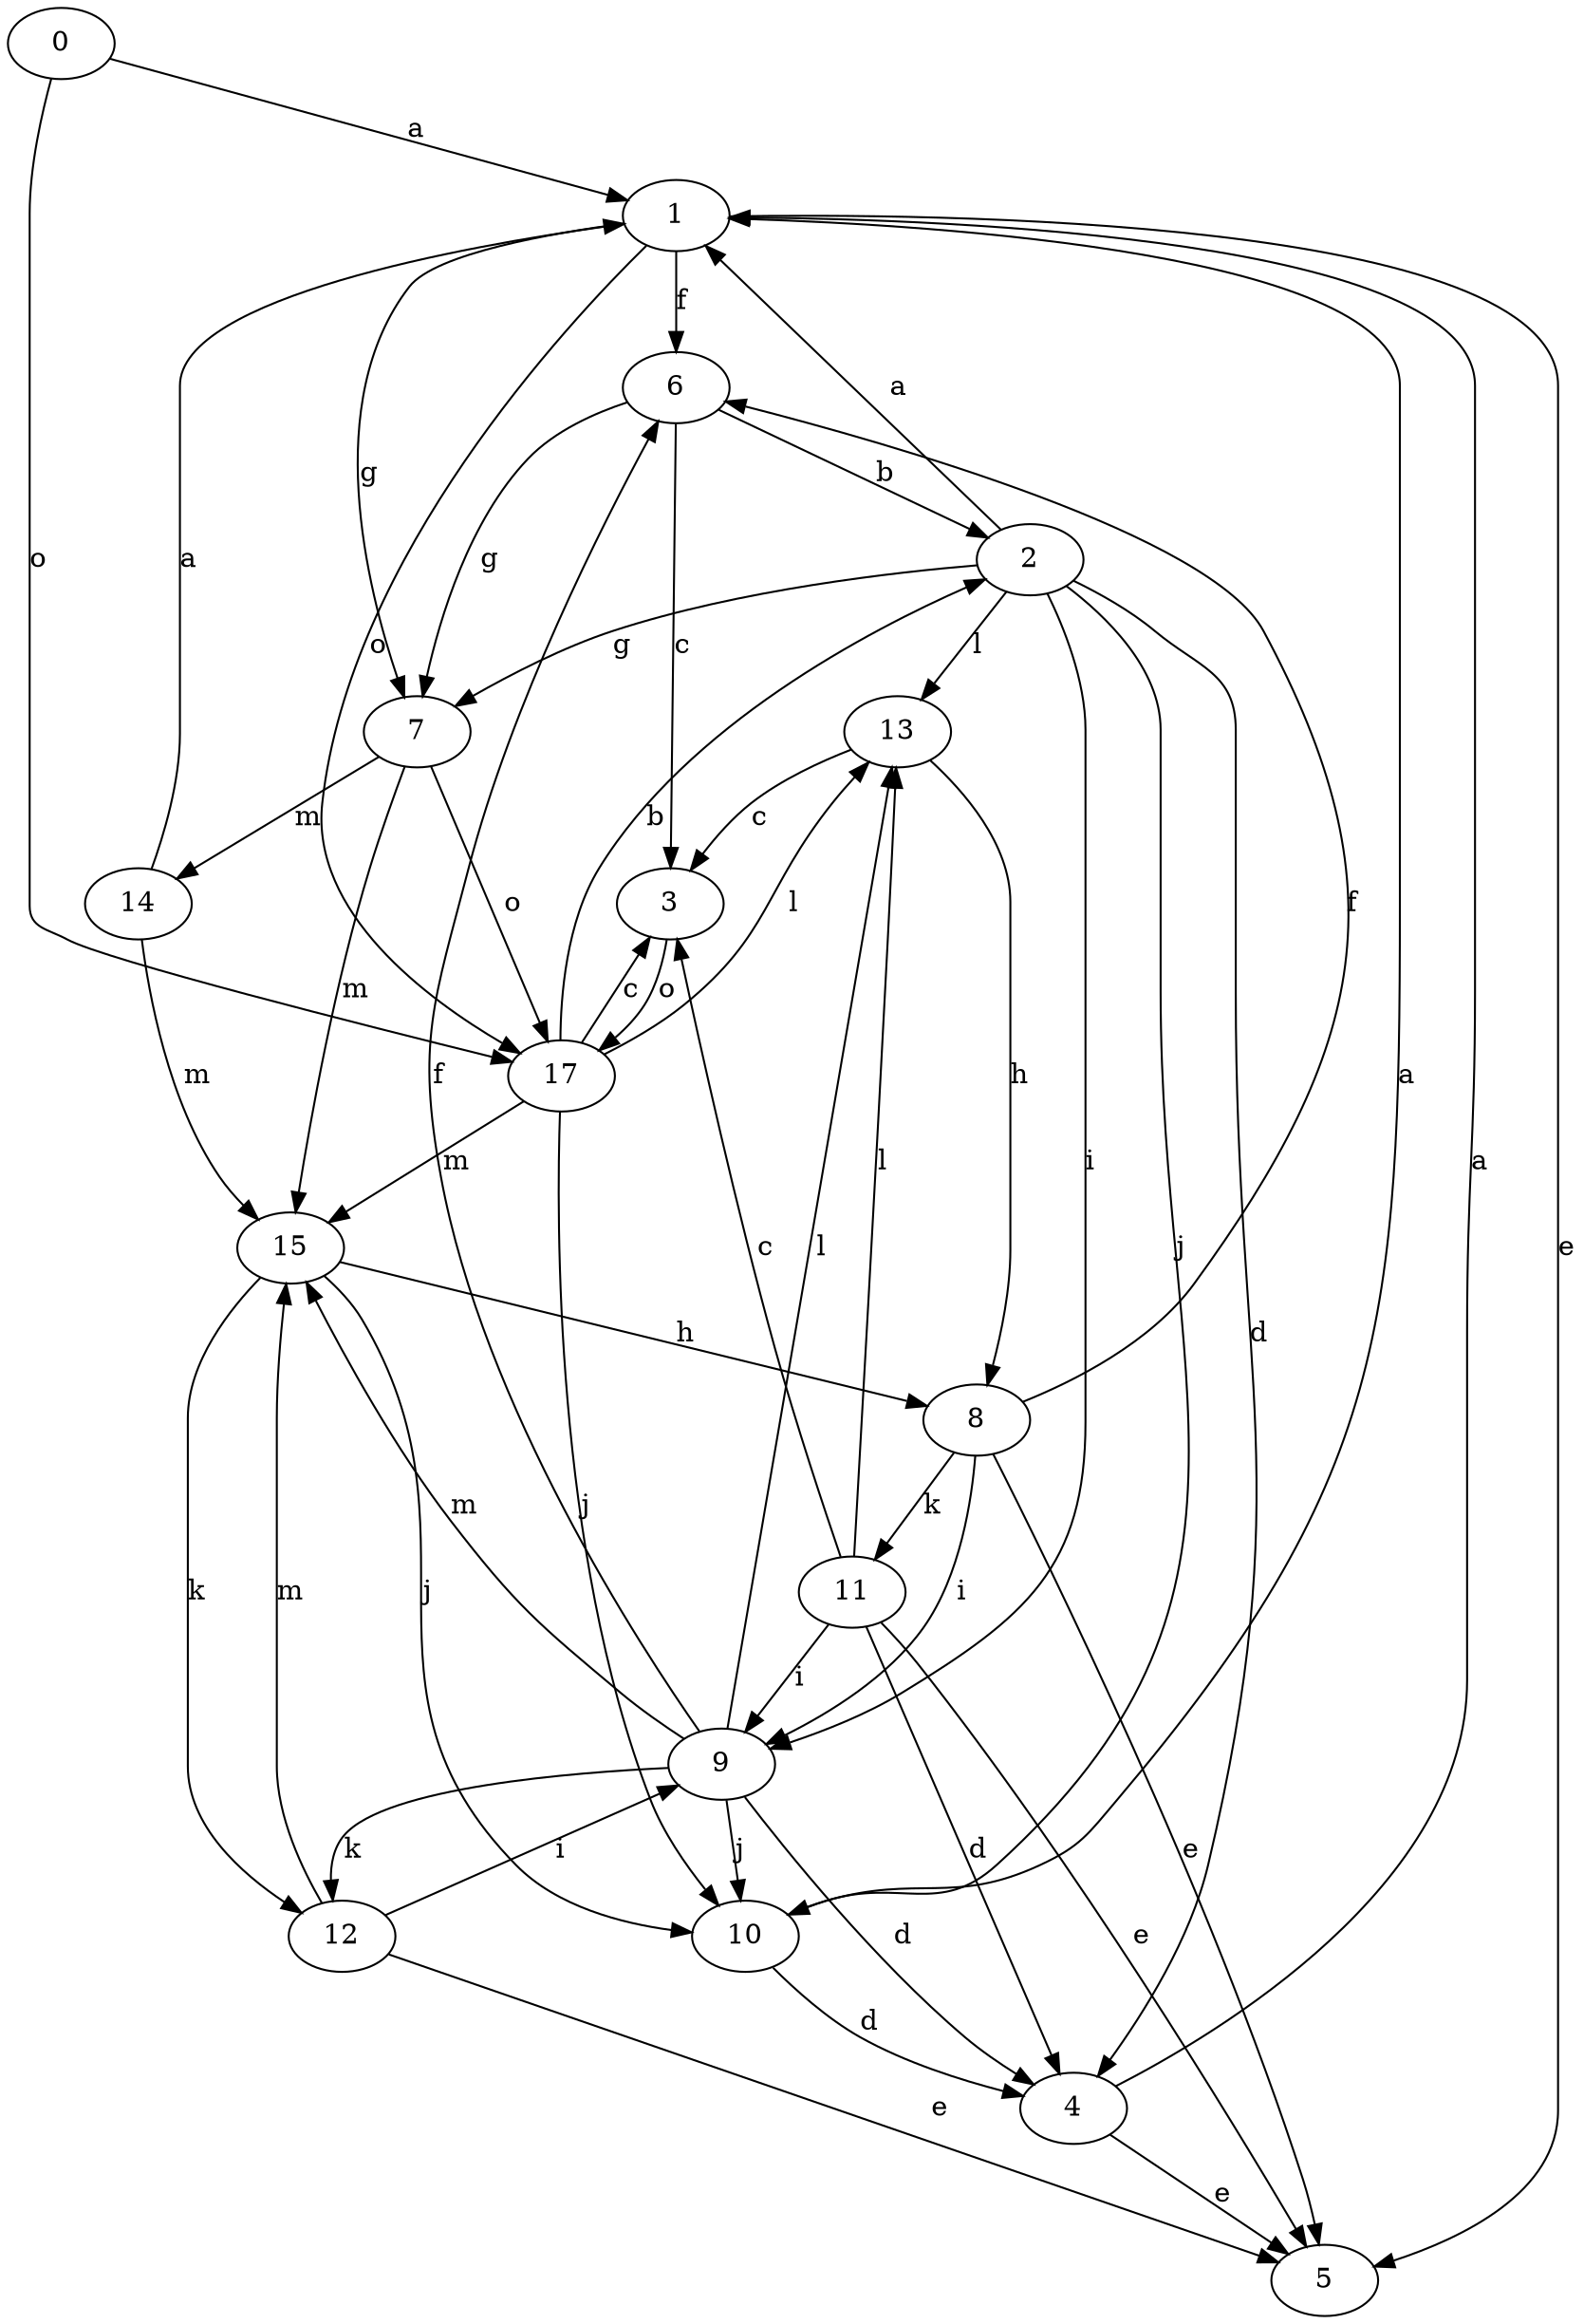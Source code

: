 strict digraph  {
0;
1;
2;
3;
4;
5;
6;
7;
8;
9;
10;
11;
12;
13;
14;
15;
17;
0 -> 1  [label=a];
0 -> 17  [label=o];
1 -> 5  [label=e];
1 -> 6  [label=f];
1 -> 7  [label=g];
1 -> 17  [label=o];
2 -> 1  [label=a];
2 -> 4  [label=d];
2 -> 7  [label=g];
2 -> 9  [label=i];
2 -> 10  [label=j];
2 -> 13  [label=l];
3 -> 17  [label=o];
4 -> 1  [label=a];
4 -> 5  [label=e];
6 -> 2  [label=b];
6 -> 3  [label=c];
6 -> 7  [label=g];
7 -> 14  [label=m];
7 -> 15  [label=m];
7 -> 17  [label=o];
8 -> 5  [label=e];
8 -> 6  [label=f];
8 -> 9  [label=i];
8 -> 11  [label=k];
9 -> 4  [label=d];
9 -> 6  [label=f];
9 -> 10  [label=j];
9 -> 12  [label=k];
9 -> 13  [label=l];
9 -> 15  [label=m];
10 -> 1  [label=a];
10 -> 4  [label=d];
11 -> 3  [label=c];
11 -> 4  [label=d];
11 -> 5  [label=e];
11 -> 9  [label=i];
11 -> 13  [label=l];
12 -> 5  [label=e];
12 -> 9  [label=i];
12 -> 15  [label=m];
13 -> 3  [label=c];
13 -> 8  [label=h];
14 -> 1  [label=a];
14 -> 15  [label=m];
15 -> 8  [label=h];
15 -> 10  [label=j];
15 -> 12  [label=k];
17 -> 2  [label=b];
17 -> 3  [label=c];
17 -> 10  [label=j];
17 -> 13  [label=l];
17 -> 15  [label=m];
}

